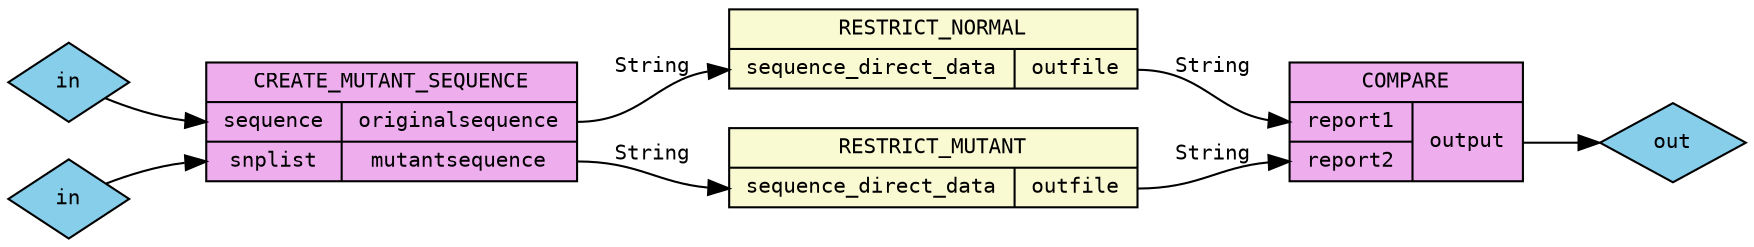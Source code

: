 digraph scufl_graph {
 graph [             
  style=""         
  rankdir="LR"     
 ]                   
 node [              
  fontname="Courier",         
  fontsize="10",              
  fontcolor="black",  
  shape="record",             
  color="black",               
  fillcolor="lightgoldenrodyellow",
  style="filled"  
 ];

 edge [                         
  fontname="Courier",         
  fontsize="10",              
  fontcolor="black",  
  color="black"                
 ];

 externalcompareoutput [
  shape="diamond",
  width="0",
  height="0",
  fillcolor="skyblue",
  label="out"
 ]
 compare:output->externalcompareoutput;
 externalcreate_mutant_sequencesequence [
  shape="diamond",
  width="0",
  height="0",
  fillcolor="skyblue",
  label="in"
 ]
 externalcreate_mutant_sequencesequence->create_mutant_sequence:sequence;
 externalcreate_mutant_sequencesnplist [
  shape="diamond",
  width="0",
  height="0",
  fillcolor="skyblue",
  label="in"
 ]
 externalcreate_mutant_sequencesnplist->create_mutant_sequence:snplist;
 compare [ 
  fillcolor = "plum2",
  label = "{COMPARE}|{{<report1>report1|<report2>report2}|{<output>output}}"
 ];              
 restrict_normal [ 
  label = "{RESTRICT_NORMAL}|{{<sequence_direct_data>sequence_direct_data}|{<outfile>outfile}}"
 ];              
 restrict_mutant [ 
  label = "{RESTRICT_MUTANT}|{{<sequence_direct_data>sequence_direct_data}|{<outfile>outfile}}"
 ];              
 create_mutant_sequence [ 
  fillcolor = "plum2",
  label = "{CREATE_MUTANT_SEQUENCE}|{{<sequence>sequence|<snplist>snplist}|{<originalsequence>originalsequence|<mutantsequence>mutantsequence}}"
 ];              
 restrict_normal:outfile->compare:report1 [ 
  label = "String" ];
 restrict_mutant:outfile->compare:report2 [ 
  label = "String" ];
 create_mutant_sequence:originalsequence->restrict_normal:sequence_direct_data [ 
  label = "String" ];
 create_mutant_sequence:mutantsequence->restrict_mutant:sequence_direct_data [ 
  label = "String" ];
}

